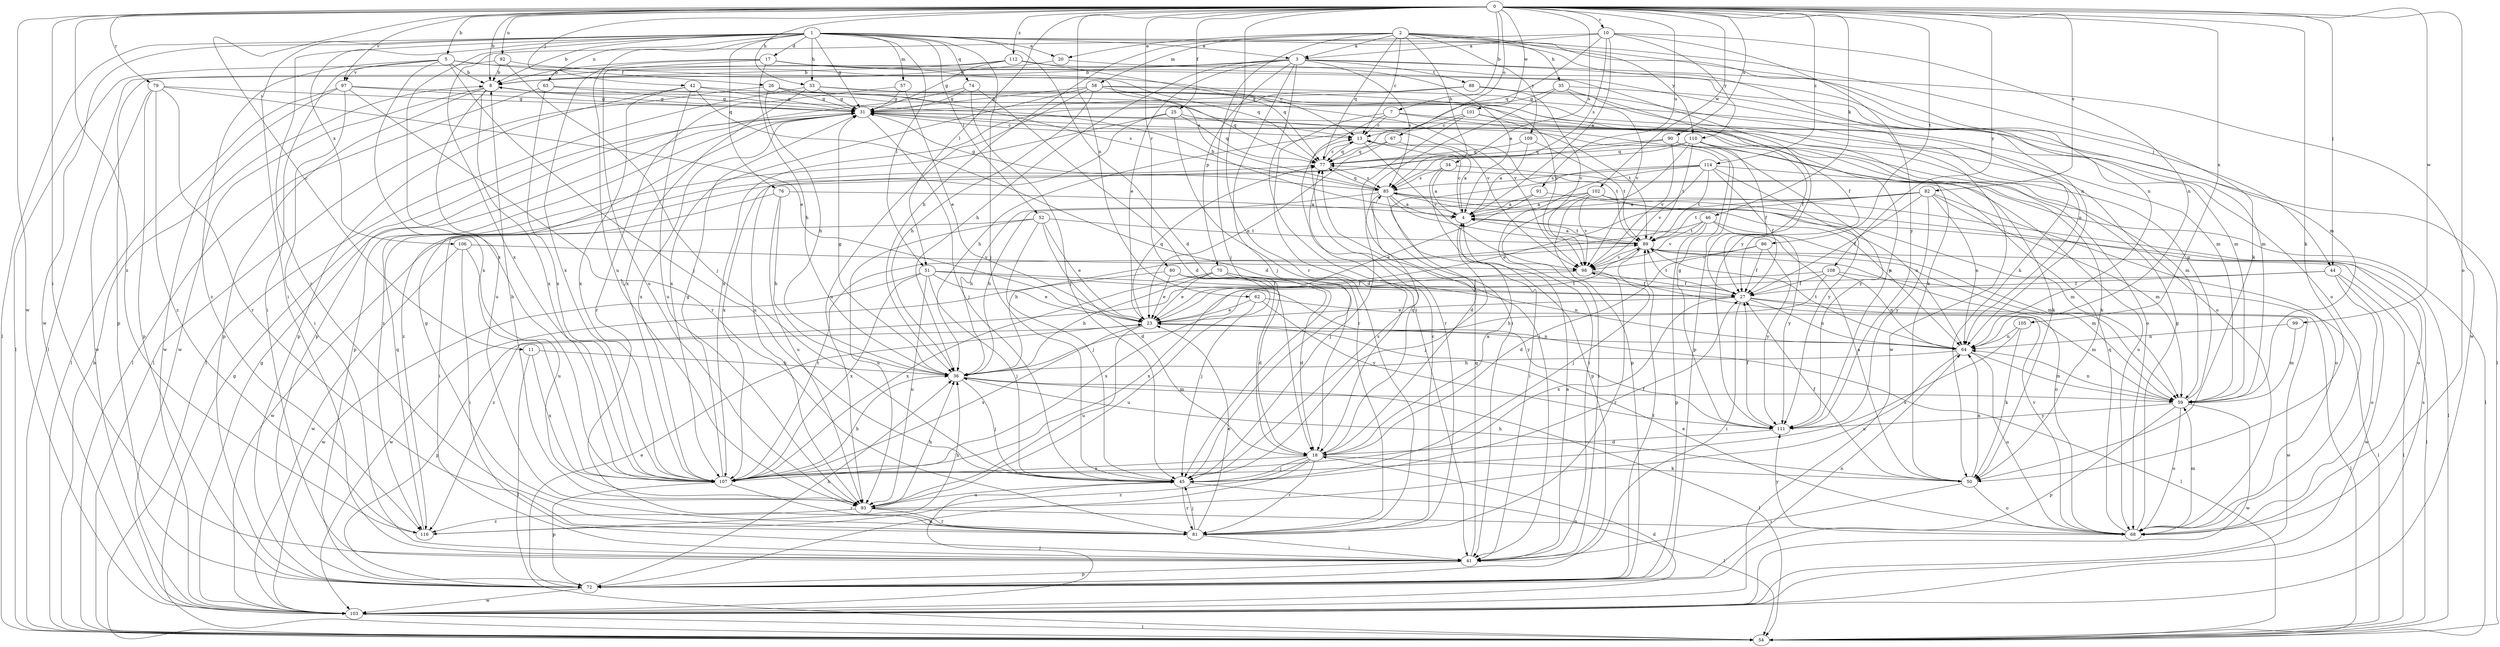 strict digraph  {
0;
1;
2;
3;
4;
5;
7;
8;
10;
11;
13;
17;
18;
20;
23;
25;
26;
27;
31;
33;
34;
35;
36;
41;
42;
44;
45;
46;
50;
51;
52;
54;
57;
58;
59;
62;
63;
64;
67;
68;
70;
72;
74;
76;
77;
79;
80;
81;
82;
85;
86;
88;
89;
90;
91;
92;
93;
97;
98;
99;
101;
102;
103;
105;
106;
107;
108;
109;
110;
111;
112;
114;
116;
0 -> 5  [label=b];
0 -> 7  [label=b];
0 -> 8  [label=b];
0 -> 10  [label=c];
0 -> 11  [label=c];
0 -> 25  [label=f];
0 -> 33  [label=h];
0 -> 41  [label=i];
0 -> 42  [label=j];
0 -> 44  [label=j];
0 -> 46  [label=k];
0 -> 50  [label=k];
0 -> 51  [label=l];
0 -> 62  [label=n];
0 -> 67  [label=o];
0 -> 68  [label=o];
0 -> 79  [label=r];
0 -> 80  [label=r];
0 -> 81  [label=r];
0 -> 82  [label=s];
0 -> 85  [label=s];
0 -> 86  [label=t];
0 -> 90  [label=u];
0 -> 91  [label=u];
0 -> 92  [label=u];
0 -> 97  [label=v];
0 -> 99  [label=w];
0 -> 101  [label=w];
0 -> 102  [label=w];
0 -> 103  [label=w];
0 -> 105  [label=x];
0 -> 108  [label=y];
0 -> 112  [label=z];
0 -> 114  [label=z];
0 -> 116  [label=z];
1 -> 3  [label=a];
1 -> 8  [label=b];
1 -> 17  [label=d];
1 -> 18  [label=d];
1 -> 20  [label=e];
1 -> 31  [label=g];
1 -> 33  [label=h];
1 -> 41  [label=i];
1 -> 44  [label=j];
1 -> 45  [label=j];
1 -> 51  [label=l];
1 -> 52  [label=l];
1 -> 54  [label=l];
1 -> 57  [label=m];
1 -> 63  [label=n];
1 -> 64  [label=n];
1 -> 74  [label=q];
1 -> 76  [label=q];
1 -> 81  [label=r];
1 -> 93  [label=u];
1 -> 103  [label=w];
1 -> 106  [label=x];
1 -> 107  [label=x];
2 -> 3  [label=a];
2 -> 13  [label=c];
2 -> 20  [label=e];
2 -> 34  [label=h];
2 -> 35  [label=h];
2 -> 36  [label=h];
2 -> 45  [label=j];
2 -> 50  [label=k];
2 -> 58  [label=m];
2 -> 64  [label=n];
2 -> 77  [label=q];
2 -> 109  [label=y];
2 -> 110  [label=y];
3 -> 8  [label=b];
3 -> 23  [label=e];
3 -> 36  [label=h];
3 -> 41  [label=i];
3 -> 45  [label=j];
3 -> 59  [label=m];
3 -> 70  [label=p];
3 -> 72  [label=p];
3 -> 85  [label=s];
3 -> 88  [label=t];
3 -> 103  [label=w];
4 -> 8  [label=b];
4 -> 13  [label=c];
4 -> 45  [label=j];
4 -> 89  [label=t];
5 -> 8  [label=b];
5 -> 26  [label=f];
5 -> 41  [label=i];
5 -> 45  [label=j];
5 -> 85  [label=s];
5 -> 97  [label=v];
5 -> 107  [label=x];
5 -> 116  [label=z];
7 -> 13  [label=c];
7 -> 18  [label=d];
7 -> 27  [label=f];
7 -> 72  [label=p];
7 -> 81  [label=r];
8 -> 31  [label=g];
8 -> 72  [label=p];
8 -> 93  [label=u];
8 -> 103  [label=w];
8 -> 107  [label=x];
10 -> 3  [label=a];
10 -> 4  [label=a];
10 -> 64  [label=n];
10 -> 77  [label=q];
10 -> 85  [label=s];
10 -> 107  [label=x];
10 -> 110  [label=y];
10 -> 111  [label=y];
11 -> 36  [label=h];
11 -> 54  [label=l];
11 -> 107  [label=x];
13 -> 77  [label=q];
13 -> 89  [label=t];
13 -> 98  [label=v];
17 -> 8  [label=b];
17 -> 13  [label=c];
17 -> 36  [label=h];
17 -> 50  [label=k];
17 -> 93  [label=u];
17 -> 107  [label=x];
17 -> 111  [label=y];
18 -> 4  [label=a];
18 -> 45  [label=j];
18 -> 50  [label=k];
18 -> 72  [label=p];
18 -> 77  [label=q];
18 -> 81  [label=r];
18 -> 107  [label=x];
18 -> 116  [label=z];
20 -> 8  [label=b];
20 -> 68  [label=o];
23 -> 54  [label=l];
23 -> 64  [label=n];
23 -> 72  [label=p];
23 -> 77  [label=q];
23 -> 89  [label=t];
23 -> 93  [label=u];
23 -> 107  [label=x];
25 -> 13  [label=c];
25 -> 77  [label=q];
25 -> 81  [label=r];
25 -> 93  [label=u];
25 -> 116  [label=z];
26 -> 31  [label=g];
26 -> 36  [label=h];
26 -> 54  [label=l];
26 -> 68  [label=o];
26 -> 85  [label=s];
27 -> 23  [label=e];
27 -> 41  [label=i];
27 -> 54  [label=l];
27 -> 64  [label=n];
27 -> 89  [label=t];
27 -> 103  [label=w];
27 -> 107  [label=x];
31 -> 13  [label=c];
31 -> 45  [label=j];
31 -> 68  [label=o];
31 -> 72  [label=p];
31 -> 107  [label=x];
33 -> 31  [label=g];
33 -> 54  [label=l];
33 -> 59  [label=m];
33 -> 98  [label=v];
33 -> 107  [label=x];
34 -> 4  [label=a];
34 -> 68  [label=o];
34 -> 72  [label=p];
34 -> 85  [label=s];
35 -> 27  [label=f];
35 -> 31  [label=g];
35 -> 41  [label=i];
35 -> 59  [label=m];
35 -> 98  [label=v];
36 -> 31  [label=g];
36 -> 45  [label=j];
36 -> 54  [label=l];
36 -> 59  [label=m];
41 -> 4  [label=a];
41 -> 72  [label=p];
41 -> 77  [label=q];
42 -> 18  [label=d];
42 -> 31  [label=g];
42 -> 59  [label=m];
42 -> 72  [label=p];
42 -> 93  [label=u];
42 -> 107  [label=x];
44 -> 27  [label=f];
44 -> 54  [label=l];
44 -> 68  [label=o];
44 -> 103  [label=w];
44 -> 107  [label=x];
45 -> 27  [label=f];
45 -> 54  [label=l];
45 -> 81  [label=r];
45 -> 85  [label=s];
45 -> 93  [label=u];
46 -> 36  [label=h];
46 -> 59  [label=m];
46 -> 72  [label=p];
46 -> 89  [label=t];
46 -> 98  [label=v];
46 -> 111  [label=y];
50 -> 4  [label=a];
50 -> 27  [label=f];
50 -> 36  [label=h];
50 -> 41  [label=i];
50 -> 64  [label=n];
50 -> 68  [label=o];
51 -> 23  [label=e];
51 -> 27  [label=f];
51 -> 45  [label=j];
51 -> 93  [label=u];
51 -> 103  [label=w];
51 -> 107  [label=x];
51 -> 111  [label=y];
52 -> 18  [label=d];
52 -> 23  [label=e];
52 -> 45  [label=j];
52 -> 89  [label=t];
52 -> 93  [label=u];
52 -> 103  [label=w];
54 -> 8  [label=b];
54 -> 31  [label=g];
57 -> 23  [label=e];
57 -> 31  [label=g];
57 -> 81  [label=r];
58 -> 31  [label=g];
58 -> 36  [label=h];
58 -> 54  [label=l];
58 -> 77  [label=q];
58 -> 93  [label=u];
58 -> 98  [label=v];
58 -> 107  [label=x];
59 -> 31  [label=g];
59 -> 64  [label=n];
59 -> 68  [label=o];
59 -> 72  [label=p];
59 -> 103  [label=w];
59 -> 111  [label=y];
62 -> 23  [label=e];
62 -> 59  [label=m];
62 -> 93  [label=u];
62 -> 111  [label=y];
63 -> 31  [label=g];
63 -> 50  [label=k];
63 -> 54  [label=l];
63 -> 107  [label=x];
64 -> 36  [label=h];
64 -> 59  [label=m];
64 -> 68  [label=o];
64 -> 89  [label=t];
64 -> 93  [label=u];
67 -> 4  [label=a];
67 -> 23  [label=e];
67 -> 77  [label=q];
68 -> 23  [label=e];
68 -> 31  [label=g];
68 -> 59  [label=m];
68 -> 77  [label=q];
68 -> 98  [label=v];
68 -> 111  [label=y];
70 -> 18  [label=d];
70 -> 23  [label=e];
70 -> 27  [label=f];
70 -> 36  [label=h];
70 -> 64  [label=n];
70 -> 107  [label=x];
72 -> 23  [label=e];
72 -> 36  [label=h];
72 -> 64  [label=n];
72 -> 89  [label=t];
72 -> 103  [label=w];
74 -> 18  [label=d];
74 -> 31  [label=g];
74 -> 45  [label=j];
74 -> 72  [label=p];
76 -> 4  [label=a];
76 -> 36  [label=h];
76 -> 41  [label=i];
76 -> 93  [label=u];
77 -> 13  [label=c];
77 -> 85  [label=s];
79 -> 23  [label=e];
79 -> 31  [label=g];
79 -> 72  [label=p];
79 -> 81  [label=r];
79 -> 103  [label=w];
79 -> 116  [label=z];
80 -> 18  [label=d];
80 -> 23  [label=e];
80 -> 27  [label=f];
80 -> 45  [label=j];
80 -> 103  [label=w];
81 -> 13  [label=c];
81 -> 23  [label=e];
81 -> 31  [label=g];
81 -> 41  [label=i];
81 -> 45  [label=j];
82 -> 4  [label=a];
82 -> 23  [label=e];
82 -> 27  [label=f];
82 -> 59  [label=m];
82 -> 64  [label=n];
82 -> 68  [label=o];
82 -> 89  [label=t];
82 -> 111  [label=y];
85 -> 4  [label=a];
85 -> 31  [label=g];
85 -> 36  [label=h];
85 -> 41  [label=i];
85 -> 45  [label=j];
85 -> 54  [label=l];
85 -> 64  [label=n];
85 -> 77  [label=q];
85 -> 89  [label=t];
86 -> 18  [label=d];
86 -> 27  [label=f];
86 -> 98  [label=v];
86 -> 111  [label=y];
88 -> 31  [label=g];
88 -> 64  [label=n];
88 -> 98  [label=v];
88 -> 103  [label=w];
88 -> 107  [label=x];
89 -> 4  [label=a];
89 -> 45  [label=j];
89 -> 54  [label=l];
89 -> 59  [label=m];
89 -> 68  [label=o];
89 -> 98  [label=v];
90 -> 50  [label=k];
90 -> 77  [label=q];
90 -> 98  [label=v];
90 -> 107  [label=x];
90 -> 111  [label=y];
91 -> 4  [label=a];
91 -> 23  [label=e];
91 -> 59  [label=m];
92 -> 8  [label=b];
92 -> 45  [label=j];
92 -> 54  [label=l];
92 -> 77  [label=q];
93 -> 8  [label=b];
93 -> 36  [label=h];
93 -> 68  [label=o];
93 -> 81  [label=r];
93 -> 116  [label=z];
97 -> 31  [label=g];
97 -> 41  [label=i];
97 -> 54  [label=l];
97 -> 81  [label=r];
97 -> 98  [label=v];
97 -> 103  [label=w];
98 -> 27  [label=f];
98 -> 81  [label=r];
98 -> 107  [label=x];
99 -> 59  [label=m];
99 -> 64  [label=n];
101 -> 13  [label=c];
101 -> 36  [label=h];
101 -> 41  [label=i];
101 -> 89  [label=t];
101 -> 111  [label=y];
102 -> 4  [label=a];
102 -> 36  [label=h];
102 -> 41  [label=i];
102 -> 64  [label=n];
102 -> 68  [label=o];
102 -> 98  [label=v];
103 -> 18  [label=d];
103 -> 31  [label=g];
103 -> 45  [label=j];
103 -> 54  [label=l];
103 -> 85  [label=s];
105 -> 50  [label=k];
105 -> 64  [label=n];
105 -> 107  [label=x];
106 -> 41  [label=i];
106 -> 93  [label=u];
106 -> 98  [label=v];
106 -> 103  [label=w];
107 -> 31  [label=g];
107 -> 36  [label=h];
107 -> 72  [label=p];
107 -> 81  [label=r];
107 -> 89  [label=t];
108 -> 27  [label=f];
108 -> 36  [label=h];
108 -> 54  [label=l];
108 -> 64  [label=n];
108 -> 116  [label=z];
109 -> 4  [label=a];
109 -> 77  [label=q];
109 -> 89  [label=t];
110 -> 27  [label=f];
110 -> 50  [label=k];
110 -> 59  [label=m];
110 -> 72  [label=p];
110 -> 77  [label=q];
110 -> 89  [label=t];
110 -> 116  [label=z];
111 -> 18  [label=d];
111 -> 27  [label=f];
111 -> 31  [label=g];
112 -> 4  [label=a];
112 -> 8  [label=b];
112 -> 31  [label=g];
112 -> 54  [label=l];
112 -> 77  [label=q];
114 -> 18  [label=d];
114 -> 27  [label=f];
114 -> 41  [label=i];
114 -> 54  [label=l];
114 -> 85  [label=s];
114 -> 89  [label=t];
114 -> 98  [label=v];
114 -> 111  [label=y];
116 -> 36  [label=h];
116 -> 77  [label=q];
}
